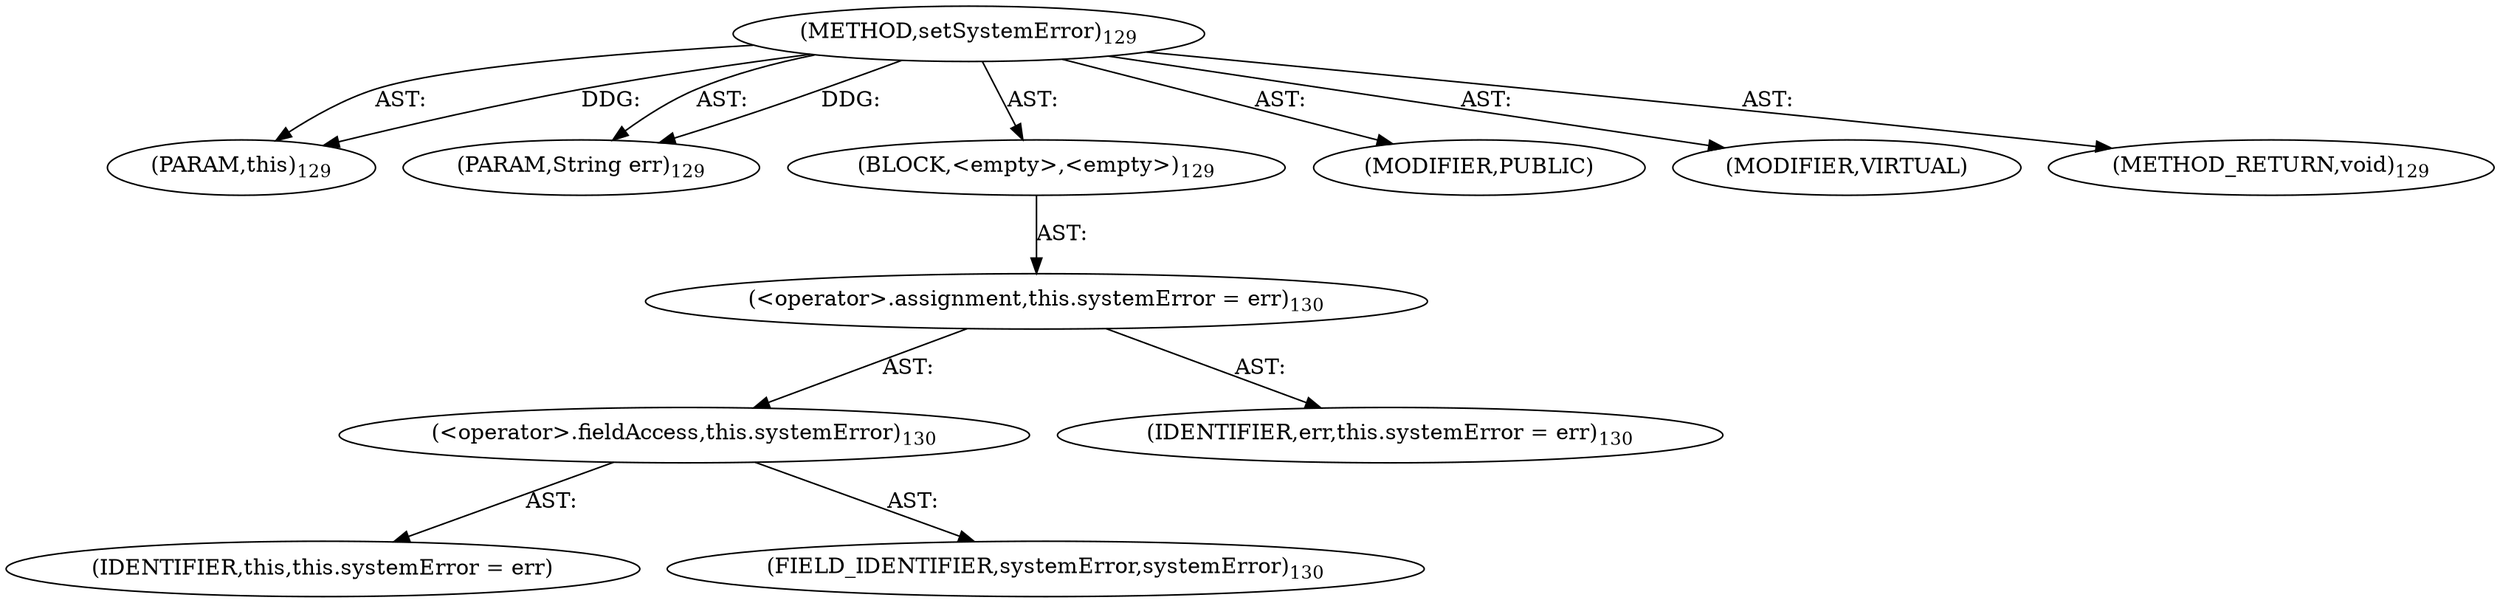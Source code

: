 digraph "setSystemError" {  
"111669149699" [label = <(METHOD,setSystemError)<SUB>129</SUB>> ]
"115964117001" [label = <(PARAM,this)<SUB>129</SUB>> ]
"115964117002" [label = <(PARAM,String err)<SUB>129</SUB>> ]
"25769803779" [label = <(BLOCK,&lt;empty&gt;,&lt;empty&gt;)<SUB>129</SUB>> ]
"30064771099" [label = <(&lt;operator&gt;.assignment,this.systemError = err)<SUB>130</SUB>> ]
"30064771100" [label = <(&lt;operator&gt;.fieldAccess,this.systemError)<SUB>130</SUB>> ]
"68719476757" [label = <(IDENTIFIER,this,this.systemError = err)> ]
"55834574860" [label = <(FIELD_IDENTIFIER,systemError,systemError)<SUB>130</SUB>> ]
"68719476758" [label = <(IDENTIFIER,err,this.systemError = err)<SUB>130</SUB>> ]
"133143986189" [label = <(MODIFIER,PUBLIC)> ]
"133143986190" [label = <(MODIFIER,VIRTUAL)> ]
"128849018883" [label = <(METHOD_RETURN,void)<SUB>129</SUB>> ]
  "111669149699" -> "115964117001"  [ label = "AST: "] 
  "111669149699" -> "115964117002"  [ label = "AST: "] 
  "111669149699" -> "25769803779"  [ label = "AST: "] 
  "111669149699" -> "133143986189"  [ label = "AST: "] 
  "111669149699" -> "133143986190"  [ label = "AST: "] 
  "111669149699" -> "128849018883"  [ label = "AST: "] 
  "25769803779" -> "30064771099"  [ label = "AST: "] 
  "30064771099" -> "30064771100"  [ label = "AST: "] 
  "30064771099" -> "68719476758"  [ label = "AST: "] 
  "30064771100" -> "68719476757"  [ label = "AST: "] 
  "30064771100" -> "55834574860"  [ label = "AST: "] 
  "111669149699" -> "115964117001"  [ label = "DDG: "] 
  "111669149699" -> "115964117002"  [ label = "DDG: "] 
}
